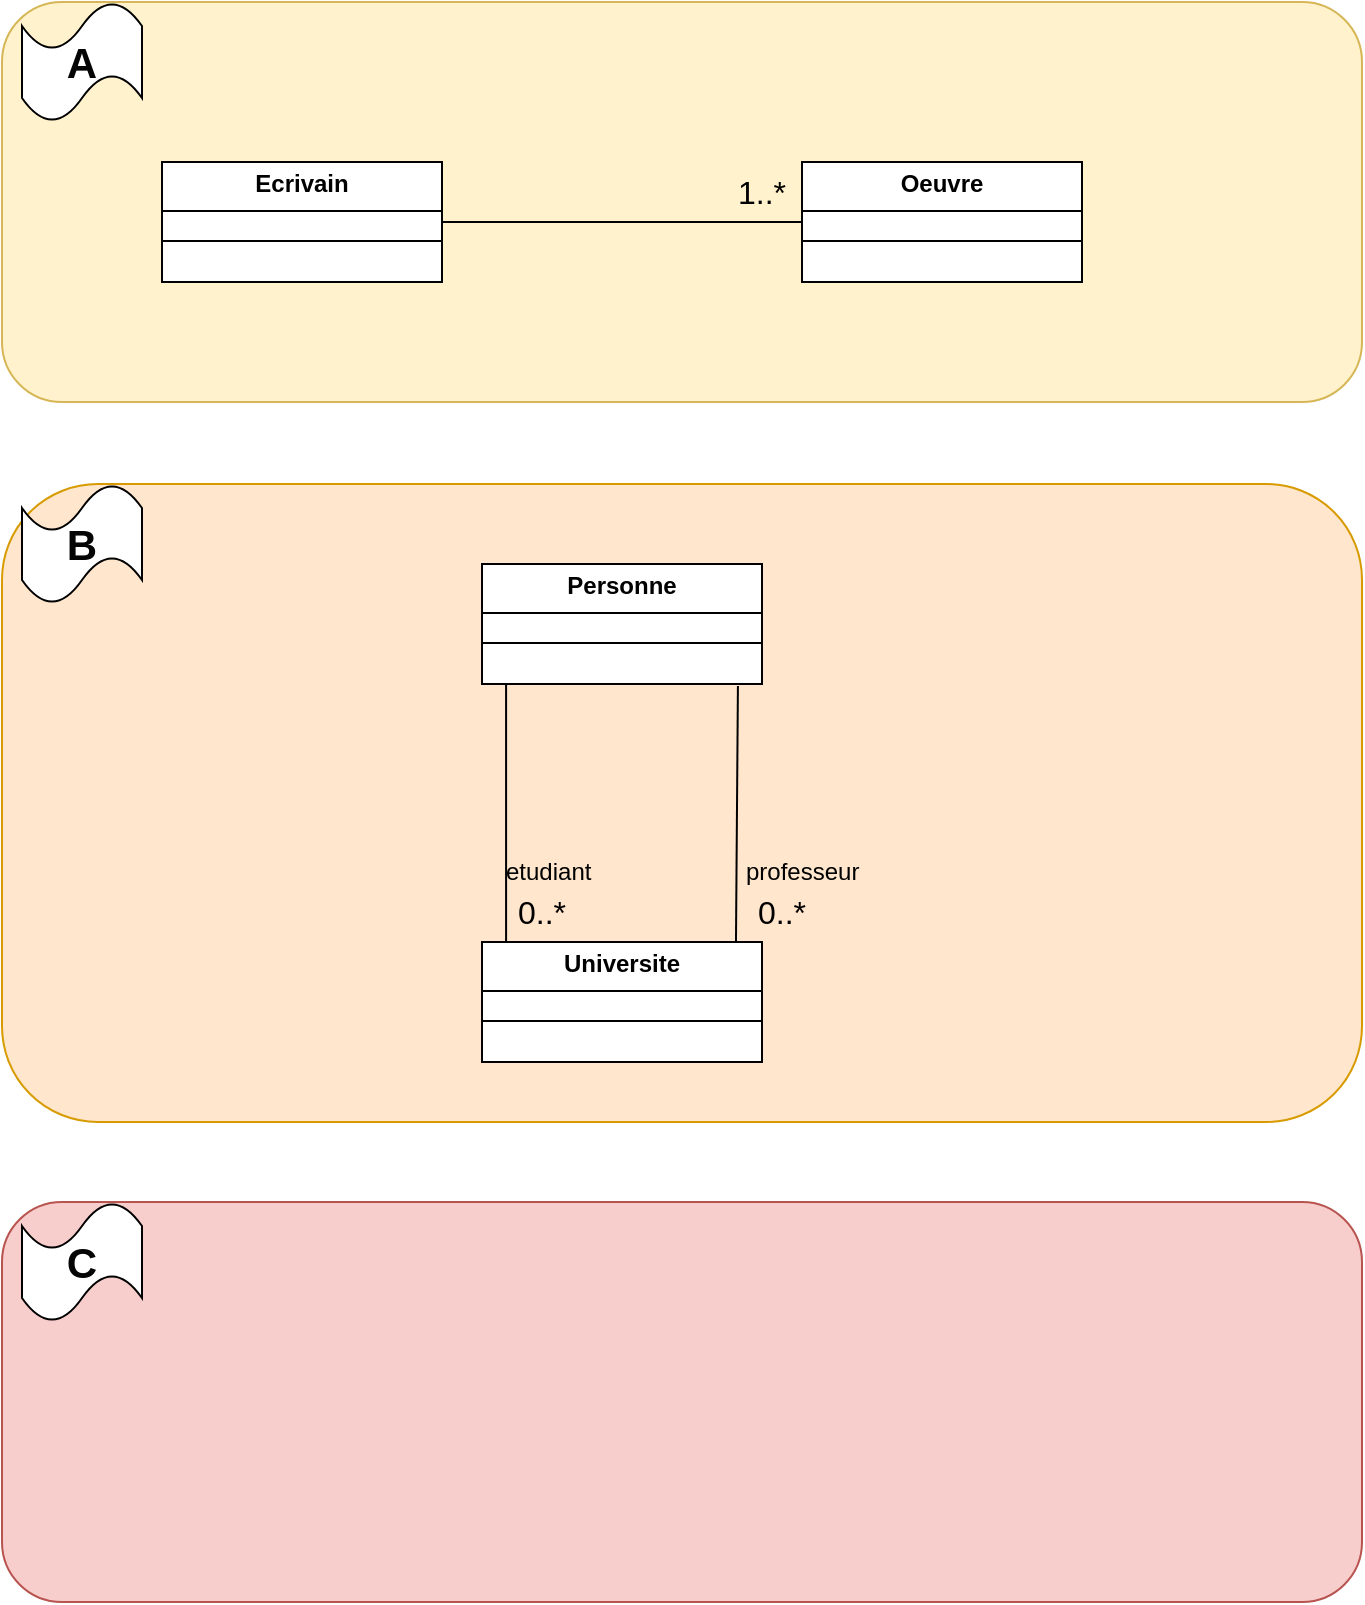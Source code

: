 <mxfile version="27.0.6">
  <diagram id="C5RBs43oDa-KdzZeNtuy" name="Page-1">
    <mxGraphModel dx="898" dy="750" grid="1" gridSize="10" guides="1" tooltips="1" connect="1" arrows="1" fold="1" page="1" pageScale="1" pageWidth="827" pageHeight="1169" math="0" shadow="0">
      <root>
        <mxCell id="WIyWlLk6GJQsqaUBKTNV-0" />
        <mxCell id="WIyWlLk6GJQsqaUBKTNV-1" parent="WIyWlLk6GJQsqaUBKTNV-0" />
        <mxCell id="AlwbdDvRf-miLSY7LMRS-7" value="" style="rounded=1;whiteSpace=wrap;html=1;fillColor=#fff2cc;strokeColor=#d6b656;" vertex="1" parent="WIyWlLk6GJQsqaUBKTNV-1">
          <mxGeometry x="80" y="40" width="680" height="200" as="geometry" />
        </mxCell>
        <mxCell id="AlwbdDvRf-miLSY7LMRS-8" style="rounded=0;orthogonalLoop=1;jettySize=auto;html=1;entryX=0;entryY=0.5;entryDx=0;entryDy=0;endArrow=none;startFill=0;" edge="1" parent="WIyWlLk6GJQsqaUBKTNV-1" source="AlwbdDvRf-miLSY7LMRS-5" target="AlwbdDvRf-miLSY7LMRS-6">
          <mxGeometry relative="1" as="geometry" />
        </mxCell>
        <mxCell id="AlwbdDvRf-miLSY7LMRS-5" value="&lt;p style=&quot;margin:0px;margin-top:4px;text-align:center;&quot;&gt;&lt;b&gt;Ecrivain&lt;/b&gt;&lt;/p&gt;&lt;hr size=&quot;1&quot; style=&quot;border-style:solid;&quot;&gt;&lt;div style=&quot;height:2px;&quot;&gt;&lt;/div&gt;&lt;hr size=&quot;1&quot; style=&quot;border-style:solid;&quot;&gt;&lt;div style=&quot;height:2px;&quot;&gt;&lt;/div&gt;" style="verticalAlign=top;align=left;overflow=fill;html=1;whiteSpace=wrap;" vertex="1" parent="WIyWlLk6GJQsqaUBKTNV-1">
          <mxGeometry x="160" y="120" width="140" height="60" as="geometry" />
        </mxCell>
        <mxCell id="AlwbdDvRf-miLSY7LMRS-6" value="&lt;p style=&quot;margin:0px;margin-top:4px;text-align:center;&quot;&gt;&lt;b&gt;Oeuvre&lt;/b&gt;&lt;/p&gt;&lt;hr size=&quot;1&quot; style=&quot;border-style:solid;&quot;&gt;&lt;div style=&quot;height:2px;&quot;&gt;&lt;/div&gt;&lt;hr size=&quot;1&quot; style=&quot;border-style:solid;&quot;&gt;&lt;div style=&quot;height:2px;&quot;&gt;&lt;/div&gt;" style="verticalAlign=top;align=left;overflow=fill;html=1;whiteSpace=wrap;" vertex="1" parent="WIyWlLk6GJQsqaUBKTNV-1">
          <mxGeometry x="480" y="120" width="140" height="60" as="geometry" />
        </mxCell>
        <mxCell id="AlwbdDvRf-miLSY7LMRS-9" value="&lt;font style=&quot;font-size: 16px;&quot;&gt;1..*&lt;/font&gt;" style="text;html=1;align=center;verticalAlign=middle;whiteSpace=wrap;rounded=0;" vertex="1" parent="WIyWlLk6GJQsqaUBKTNV-1">
          <mxGeometry x="430" y="120" width="60" height="30" as="geometry" />
        </mxCell>
        <mxCell id="AlwbdDvRf-miLSY7LMRS-10" value="&lt;font style=&quot;font-size: 21px; color: light-dark(rgb(5, 5, 5), rgb(237, 237, 237));&quot;&gt;&lt;b&gt;A&lt;/b&gt;&lt;/font&gt;" style="shape=tape;whiteSpace=wrap;html=1;" vertex="1" parent="WIyWlLk6GJQsqaUBKTNV-1">
          <mxGeometry x="90" y="40" width="60" height="60" as="geometry" />
        </mxCell>
        <mxCell id="AlwbdDvRf-miLSY7LMRS-11" value="" style="rounded=1;whiteSpace=wrap;html=1;fillColor=#ffe6cc;strokeColor=#d79b00;" vertex="1" parent="WIyWlLk6GJQsqaUBKTNV-1">
          <mxGeometry x="80" y="281" width="680" height="319" as="geometry" />
        </mxCell>
        <mxCell id="AlwbdDvRf-miLSY7LMRS-12" value="&lt;font style=&quot;font-size: 21px; color: light-dark(rgb(5, 5, 5), rgb(237, 237, 237));&quot;&gt;&lt;b&gt;B&lt;/b&gt;&lt;/font&gt;" style="shape=tape;whiteSpace=wrap;html=1;" vertex="1" parent="WIyWlLk6GJQsqaUBKTNV-1">
          <mxGeometry x="90" y="281" width="60" height="60" as="geometry" />
        </mxCell>
        <mxCell id="AlwbdDvRf-miLSY7LMRS-15" style="rounded=0;orthogonalLoop=1;jettySize=auto;html=1;entryX=0.086;entryY=0.083;entryDx=0;entryDy=0;exitX=0.086;exitY=0.983;exitDx=0;exitDy=0;exitPerimeter=0;entryPerimeter=0;endArrow=none;startFill=0;" edge="1" parent="WIyWlLk6GJQsqaUBKTNV-1" source="AlwbdDvRf-miLSY7LMRS-13" target="AlwbdDvRf-miLSY7LMRS-14">
          <mxGeometry relative="1" as="geometry" />
        </mxCell>
        <mxCell id="AlwbdDvRf-miLSY7LMRS-16" style="rounded=0;orthogonalLoop=1;jettySize=auto;html=1;entryX=0.907;entryY=0.017;entryDx=0;entryDy=0;exitX=0.914;exitY=1.017;exitDx=0;exitDy=0;exitPerimeter=0;entryPerimeter=0;endArrow=none;startFill=0;" edge="1" parent="WIyWlLk6GJQsqaUBKTNV-1" source="AlwbdDvRf-miLSY7LMRS-13" target="AlwbdDvRf-miLSY7LMRS-14">
          <mxGeometry relative="1" as="geometry" />
        </mxCell>
        <mxCell id="AlwbdDvRf-miLSY7LMRS-13" value="&lt;p style=&quot;margin:0px;margin-top:4px;text-align:center;&quot;&gt;&lt;b&gt;Personne&lt;/b&gt;&lt;/p&gt;&lt;hr size=&quot;1&quot; style=&quot;border-style:solid;&quot;&gt;&lt;div style=&quot;height:2px;&quot;&gt;&lt;/div&gt;&lt;hr size=&quot;1&quot; style=&quot;border-style:solid;&quot;&gt;&lt;div style=&quot;height:2px;&quot;&gt;&lt;/div&gt;" style="verticalAlign=top;align=left;overflow=fill;html=1;whiteSpace=wrap;" vertex="1" parent="WIyWlLk6GJQsqaUBKTNV-1">
          <mxGeometry x="320" y="321" width="140" height="60" as="geometry" />
        </mxCell>
        <mxCell id="AlwbdDvRf-miLSY7LMRS-14" value="&lt;p style=&quot;margin:0px;margin-top:4px;text-align:center;&quot;&gt;&lt;b&gt;Universite&lt;/b&gt;&lt;/p&gt;&lt;hr size=&quot;1&quot; style=&quot;border-style:solid;&quot;&gt;&lt;div style=&quot;height:2px;&quot;&gt;&lt;/div&gt;&lt;hr size=&quot;1&quot; style=&quot;border-style:solid;&quot;&gt;&lt;div style=&quot;height:2px;&quot;&gt;&lt;/div&gt;" style="verticalAlign=top;align=left;overflow=fill;html=1;whiteSpace=wrap;" vertex="1" parent="WIyWlLk6GJQsqaUBKTNV-1">
          <mxGeometry x="320" y="510" width="140" height="60" as="geometry" />
        </mxCell>
        <mxCell id="AlwbdDvRf-miLSY7LMRS-17" value="&lt;font style=&quot;font-size: 16px;&quot;&gt;0..*&lt;/font&gt;" style="text;html=1;align=center;verticalAlign=middle;whiteSpace=wrap;rounded=0;" vertex="1" parent="WIyWlLk6GJQsqaUBKTNV-1">
          <mxGeometry x="320" y="480" width="60" height="30" as="geometry" />
        </mxCell>
        <mxCell id="AlwbdDvRf-miLSY7LMRS-18" value="&lt;font style=&quot;font-size: 16px;&quot;&gt;0..*&lt;/font&gt;" style="text;html=1;align=center;verticalAlign=middle;whiteSpace=wrap;rounded=0;" vertex="1" parent="WIyWlLk6GJQsqaUBKTNV-1">
          <mxGeometry x="440" y="480" width="60" height="30" as="geometry" />
        </mxCell>
        <mxCell id="AlwbdDvRf-miLSY7LMRS-19" value="etudiant" style="text;html=1;align=left;verticalAlign=middle;whiteSpace=wrap;rounded=0;" vertex="1" parent="WIyWlLk6GJQsqaUBKTNV-1">
          <mxGeometry x="330" y="460" width="60" height="30" as="geometry" />
        </mxCell>
        <mxCell id="AlwbdDvRf-miLSY7LMRS-20" value="professeur" style="text;html=1;align=left;verticalAlign=middle;whiteSpace=wrap;rounded=0;" vertex="1" parent="WIyWlLk6GJQsqaUBKTNV-1">
          <mxGeometry x="450" y="460" width="60" height="30" as="geometry" />
        </mxCell>
        <mxCell id="AlwbdDvRf-miLSY7LMRS-21" value="" style="rounded=1;whiteSpace=wrap;html=1;fillColor=#f8cecc;strokeColor=#b85450;" vertex="1" parent="WIyWlLk6GJQsqaUBKTNV-1">
          <mxGeometry x="80" y="640" width="680" height="200" as="geometry" />
        </mxCell>
        <mxCell id="AlwbdDvRf-miLSY7LMRS-22" value="&lt;font style=&quot;font-size: 21px; color: light-dark(rgb(5, 5, 5), rgb(237, 237, 237));&quot;&gt;&lt;b&gt;C&lt;/b&gt;&lt;/font&gt;" style="shape=tape;whiteSpace=wrap;html=1;" vertex="1" parent="WIyWlLk6GJQsqaUBKTNV-1">
          <mxGeometry x="90" y="640" width="60" height="60" as="geometry" />
        </mxCell>
      </root>
    </mxGraphModel>
  </diagram>
</mxfile>
